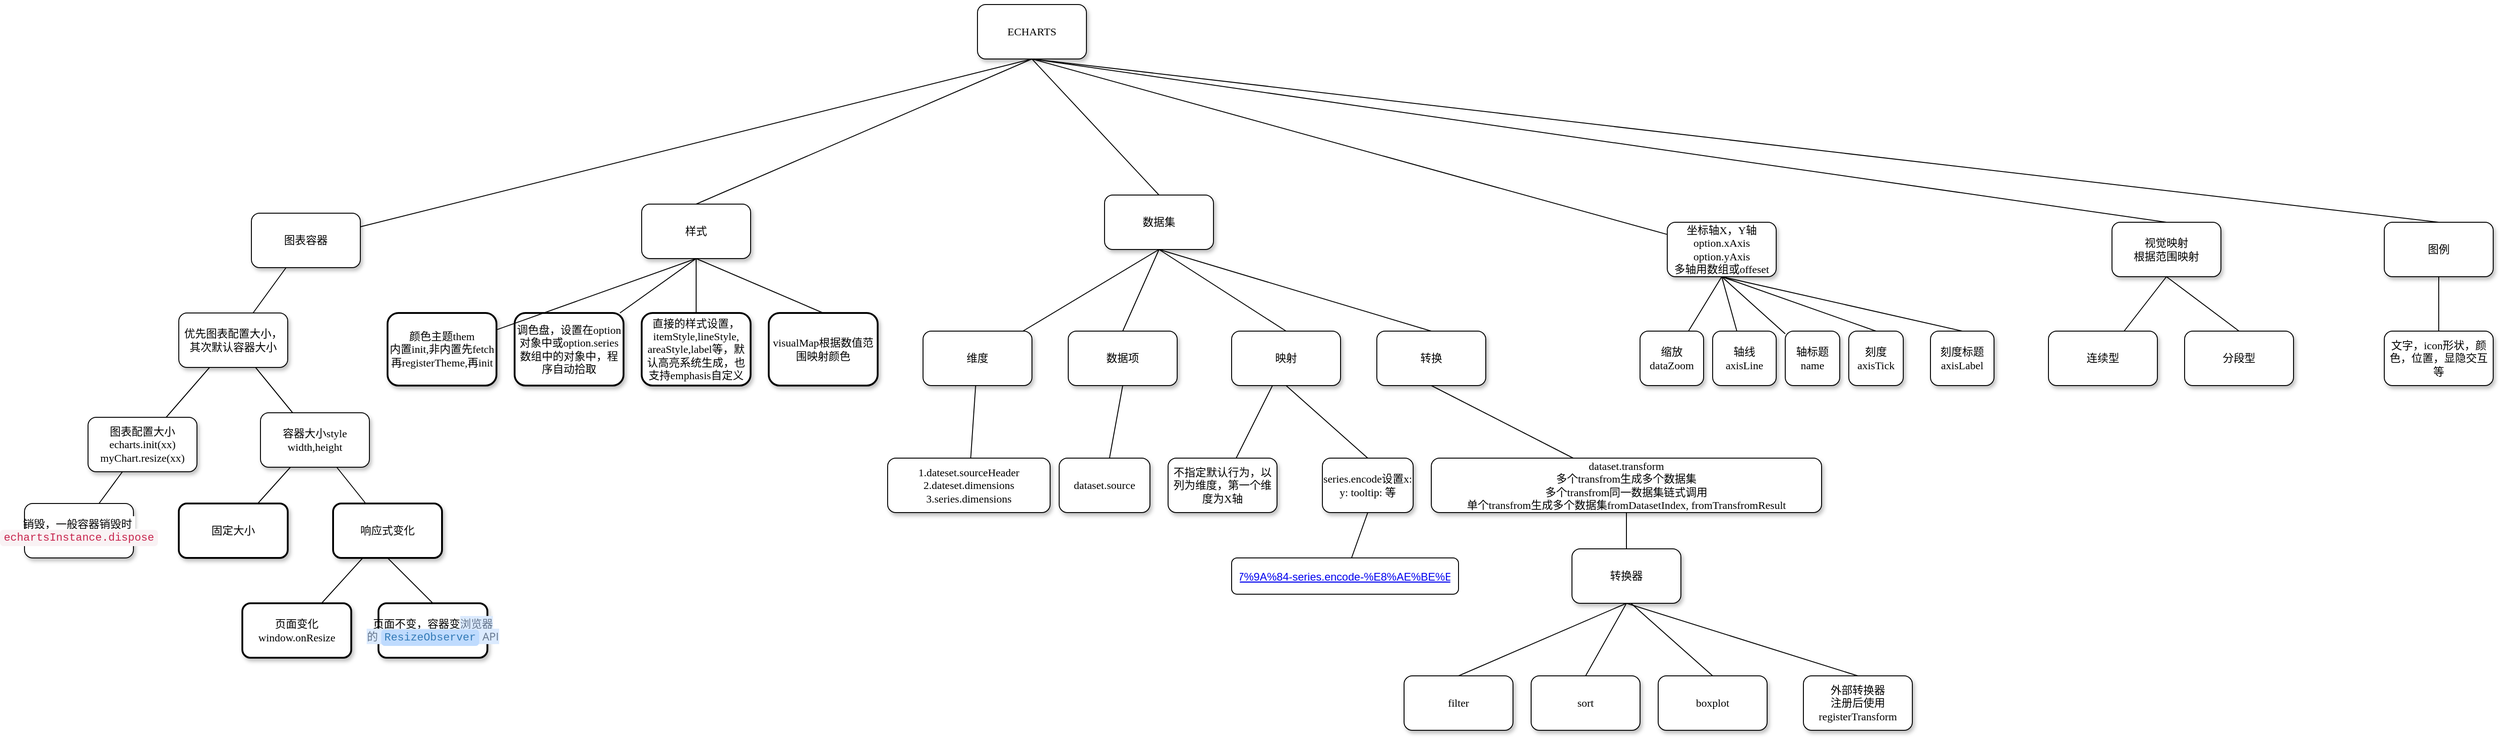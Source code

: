 <mxfile version="24.9.1">
  <diagram name="Page-1" id="10a91c8b-09ff-31b1-d368-03940ed4cc9e">
    <mxGraphModel dx="969" dy="1591" grid="1" gridSize="10" guides="1" tooltips="1" connect="1" arrows="1" fold="1" page="1" pageScale="1" pageWidth="1100" pageHeight="850" background="none" math="0" shadow="0">
      <root>
        <mxCell id="0" />
        <mxCell id="1" parent="0" />
        <mxCell id="4B2M-noWRDSl6KQuVCh--43" style="rounded=0;orthogonalLoop=1;jettySize=auto;html=1;exitX=0.5;exitY=1;exitDx=0;exitDy=0;endArrow=none;endFill=0;" edge="1" parent="1" source="62893188c0fa7362-1" target="4B2M-noWRDSl6KQuVCh--34">
          <mxGeometry relative="1" as="geometry" />
        </mxCell>
        <mxCell id="4B2M-noWRDSl6KQuVCh--54" style="rounded=0;orthogonalLoop=1;jettySize=auto;html=1;exitX=0.5;exitY=1;exitDx=0;exitDy=0;entryX=0.5;entryY=0;entryDx=0;entryDy=0;endArrow=none;endFill=0;" edge="1" parent="1" source="62893188c0fa7362-1" target="4B2M-noWRDSl6KQuVCh--44">
          <mxGeometry relative="1" as="geometry" />
        </mxCell>
        <mxCell id="4B2M-noWRDSl6KQuVCh--55" style="rounded=0;orthogonalLoop=1;jettySize=auto;html=1;exitX=0.5;exitY=1;exitDx=0;exitDy=0;entryX=0.5;entryY=0;entryDx=0;entryDy=0;endArrow=none;endFill=0;" edge="1" parent="1" source="62893188c0fa7362-1" target="4B2M-noWRDSl6KQuVCh--51">
          <mxGeometry relative="1" as="geometry" />
        </mxCell>
        <mxCell id="62893188c0fa7362-1" value="ECHARTS" style="whiteSpace=wrap;html=1;rounded=1;shadow=1;labelBackgroundColor=none;strokeWidth=1;fontFamily=Verdana;fontSize=12;align=center;" parent="1" vertex="1">
          <mxGeometry x="1180" y="-60" width="120" height="60" as="geometry" />
        </mxCell>
        <mxCell id="62893188c0fa7362-2" value="图表容器" style="whiteSpace=wrap;html=1;rounded=1;shadow=1;labelBackgroundColor=none;strokeWidth=1;fontFamily=Verdana;fontSize=12;align=center;" parent="1" vertex="1">
          <mxGeometry x="380" y="170" width="120" height="60" as="geometry" />
        </mxCell>
        <mxCell id="P412KL33B7bhKjnjoUlW-9" style="rounded=0;orthogonalLoop=1;jettySize=auto;html=1;exitX=0.5;exitY=1;exitDx=0;exitDy=0;entryX=0.5;entryY=0;entryDx=0;entryDy=0;endArrow=none;endFill=0;" parent="1" source="62893188c0fa7362-3" target="P412KL33B7bhKjnjoUlW-8" edge="1">
          <mxGeometry relative="1" as="geometry" />
        </mxCell>
        <mxCell id="P412KL33B7bhKjnjoUlW-11" style="rounded=0;orthogonalLoop=1;jettySize=auto;html=1;exitX=0.5;exitY=1;exitDx=0;exitDy=0;entryX=0.5;entryY=0;entryDx=0;entryDy=0;endArrow=none;endFill=0;" parent="1" source="62893188c0fa7362-3" target="P412KL33B7bhKjnjoUlW-10" edge="1">
          <mxGeometry relative="1" as="geometry" />
        </mxCell>
        <mxCell id="62893188c0fa7362-3" value="&lt;span&gt;样式&lt;/span&gt;" style="whiteSpace=wrap;html=1;rounded=1;shadow=1;labelBackgroundColor=none;strokeWidth=1;fontFamily=Verdana;fontSize=12;align=center;" parent="1" vertex="1">
          <mxGeometry x="810" y="160" width="120" height="60" as="geometry" />
        </mxCell>
        <mxCell id="62893188c0fa7362-4" value="" style="rounded=0;html=1;labelBackgroundColor=none;startArrow=none;startFill=0;startSize=5;endArrow=none;endFill=0;endSize=5;jettySize=auto;orthogonalLoop=1;strokeWidth=1;fontFamily=Verdana;fontSize=12;entryX=0.5;entryY=0;entryDx=0;entryDy=0;exitX=0.5;exitY=1;exitDx=0;exitDy=0;" parent="1" source="62893188c0fa7362-1" target="62893188c0fa7362-3" edge="1">
          <mxGeometry x="-0.3" y="13" relative="1" as="geometry">
            <mxPoint as="offset" />
          </mxGeometry>
        </mxCell>
        <mxCell id="62893188c0fa7362-5" value="" style="rounded=0;html=1;labelBackgroundColor=none;startArrow=none;startFill=0;startSize=5;endArrow=none;endFill=0;endSize=5;jettySize=auto;orthogonalLoop=1;strokeWidth=1;fontFamily=Verdana;fontSize=12;exitX=0.5;exitY=1;exitDx=0;exitDy=0;" parent="1" source="62893188c0fa7362-1" target="62893188c0fa7362-2" edge="1">
          <mxGeometry x="-0.359" y="-11" relative="1" as="geometry">
            <mxPoint as="offset" />
          </mxGeometry>
        </mxCell>
        <mxCell id="62893188c0fa7362-8" value="&lt;span&gt;优先图表配置大小，其次默认容器大小&lt;/span&gt;" style="whiteSpace=wrap;html=1;rounded=1;shadow=1;labelBackgroundColor=none;strokeWidth=1;fontFamily=Verdana;fontSize=12;align=center;" parent="1" vertex="1">
          <mxGeometry x="300" y="280" width="120" height="60" as="geometry" />
        </mxCell>
        <mxCell id="62893188c0fa7362-10" value="&lt;span&gt;颜色主题them&lt;/span&gt;&lt;div&gt;&lt;span&gt;内置init,非内置先fetch再registerTheme,再init&lt;/span&gt;&lt;/div&gt;" style="whiteSpace=wrap;html=1;rounded=1;shadow=1;labelBackgroundColor=none;strokeWidth=2;fontFamily=Verdana;fontSize=12;align=center;" parent="1" vertex="1">
          <mxGeometry x="530" y="280" width="120" height="80" as="geometry" />
        </mxCell>
        <mxCell id="62893188c0fa7362-11" value="&lt;span&gt;调色盘，设置在option对象中或option.series数组中的对象中，程序自动拾取&lt;/span&gt;" style="whiteSpace=wrap;html=1;rounded=1;shadow=1;labelBackgroundColor=none;strokeWidth=2;fontFamily=Verdana;fontSize=12;align=center;" parent="1" vertex="1">
          <mxGeometry x="670" y="280" width="120" height="80" as="geometry" />
        </mxCell>
        <mxCell id="P412KL33B7bhKjnjoUlW-7" value="" style="rounded=0;orthogonalLoop=1;jettySize=auto;html=1;endArrow=none;endFill=0;" parent="1" source="62893188c0fa7362-12" target="P412KL33B7bhKjnjoUlW-6" edge="1">
          <mxGeometry relative="1" as="geometry" />
        </mxCell>
        <mxCell id="62893188c0fa7362-12" value="图表配置大小&lt;br&gt;echarts.init(xx)&lt;div&gt;myChart.resize(xx)&lt;/div&gt;" style="whiteSpace=wrap;html=1;rounded=1;shadow=1;labelBackgroundColor=none;strokeWidth=1;fontFamily=Verdana;fontSize=12;align=center;" parent="1" vertex="1">
          <mxGeometry x="200" y="395" width="120" height="60" as="geometry" />
        </mxCell>
        <mxCell id="62893188c0fa7362-13" value="容器大小style&lt;br&gt;width,height" style="whiteSpace=wrap;html=1;rounded=1;shadow=1;labelBackgroundColor=none;strokeWidth=1;fontFamily=Verdana;fontSize=12;align=center;" parent="1" vertex="1">
          <mxGeometry x="390" y="390" width="120" height="60" as="geometry" />
        </mxCell>
        <mxCell id="62893188c0fa7362-14" value="" style="rounded=0;html=1;labelBackgroundColor=none;startArrow=none;startFill=0;startSize=5;endArrow=none;endFill=0;endSize=5;jettySize=auto;orthogonalLoop=1;strokeWidth=1;fontFamily=Verdana;fontSize=12" parent="1" source="62893188c0fa7362-2" target="62893188c0fa7362-8" edge="1">
          <mxGeometry x="-0.208" y="-14" relative="1" as="geometry">
            <mxPoint as="offset" />
          </mxGeometry>
        </mxCell>
        <mxCell id="62893188c0fa7362-16" value="" style="rounded=0;html=1;labelBackgroundColor=none;startArrow=none;startFill=0;startSize=5;endArrow=none;endFill=0;endSize=5;jettySize=auto;orthogonalLoop=1;strokeWidth=1;fontFamily=Verdana;fontSize=12;exitX=0.5;exitY=1;exitDx=0;exitDy=0;" parent="1" source="62893188c0fa7362-3" target="62893188c0fa7362-10" edge="1">
          <mxGeometry x="-0.261" y="-13" relative="1" as="geometry">
            <mxPoint as="offset" />
          </mxGeometry>
        </mxCell>
        <mxCell id="62893188c0fa7362-17" value="" style="rounded=0;html=1;labelBackgroundColor=none;startArrow=none;startFill=0;startSize=5;endArrow=none;endFill=0;endSize=5;jettySize=auto;orthogonalLoop=1;strokeWidth=1;fontFamily=Verdana;fontSize=12;exitX=0.5;exitY=1;exitDx=0;exitDy=0;" parent="1" source="62893188c0fa7362-3" target="62893188c0fa7362-11" edge="1">
          <mxGeometry x="-0.129" y="17" relative="1" as="geometry">
            <mxPoint as="offset" />
          </mxGeometry>
        </mxCell>
        <mxCell id="62893188c0fa7362-18" value="" style="rounded=0;html=1;labelBackgroundColor=none;startArrow=none;startFill=0;startSize=5;endArrow=none;endFill=0;endSize=5;jettySize=auto;orthogonalLoop=1;strokeWidth=1;fontFamily=Verdana;fontSize=12" parent="1" source="62893188c0fa7362-8" target="62893188c0fa7362-12" edge="1">
          <mxGeometry x="-0.217" y="-14" relative="1" as="geometry">
            <mxPoint as="offset" />
          </mxGeometry>
        </mxCell>
        <mxCell id="62893188c0fa7362-19" value="" style="rounded=0;html=1;labelBackgroundColor=none;startArrow=none;startFill=0;startSize=5;endArrow=none;endFill=0;endSize=5;jettySize=auto;orthogonalLoop=1;strokeWidth=1;fontFamily=Verdana;fontSize=12" parent="1" source="62893188c0fa7362-8" target="62893188c0fa7362-13" edge="1">
          <mxGeometry x="-0.284" y="12" relative="1" as="geometry">
            <mxPoint as="offset" />
          </mxGeometry>
        </mxCell>
        <mxCell id="62893188c0fa7362-22" value="固定大小" style="whiteSpace=wrap;html=1;rounded=1;shadow=1;labelBackgroundColor=none;strokeWidth=2;fontFamily=Verdana;fontSize=12;align=center;" parent="1" vertex="1">
          <mxGeometry x="300" y="490" width="120" height="60" as="geometry" />
        </mxCell>
        <mxCell id="P412KL33B7bhKjnjoUlW-3" value="" style="rounded=0;orthogonalLoop=1;jettySize=auto;html=1;endArrow=none;endFill=0;" parent="1" source="62893188c0fa7362-23" target="P412KL33B7bhKjnjoUlW-1" edge="1">
          <mxGeometry relative="1" as="geometry" />
        </mxCell>
        <mxCell id="62893188c0fa7362-23" value="响应式变化" style="whiteSpace=wrap;html=1;rounded=1;shadow=1;labelBackgroundColor=none;strokeWidth=2;fontFamily=Verdana;fontSize=12;align=center;" parent="1" vertex="1">
          <mxGeometry x="470" y="490" width="120" height="60" as="geometry" />
        </mxCell>
        <mxCell id="62893188c0fa7362-26" value="" style="rounded=0;html=1;labelBackgroundColor=none;startArrow=none;startFill=0;startSize=5;endArrow=none;endFill=0;endSize=5;jettySize=auto;orthogonalLoop=1;strokeWidth=1;fontFamily=Verdana;fontSize=12" parent="1" source="62893188c0fa7362-13" target="62893188c0fa7362-22" edge="1">
          <mxGeometry x="0.003" y="-12" relative="1" as="geometry">
            <mxPoint as="offset" />
          </mxGeometry>
        </mxCell>
        <mxCell id="62893188c0fa7362-27" value="" style="rounded=0;html=1;labelBackgroundColor=none;startArrow=none;startFill=0;startSize=5;endArrow=none;endFill=0;endSize=5;jettySize=auto;orthogonalLoop=1;strokeWidth=1;fontFamily=Verdana;fontSize=12" parent="1" source="62893188c0fa7362-13" target="62893188c0fa7362-23" edge="1">
          <mxGeometry x="0.137" y="16" relative="1" as="geometry">
            <mxPoint as="offset" />
          </mxGeometry>
        </mxCell>
        <mxCell id="P412KL33B7bhKjnjoUlW-1" value="页面变化window.onResize" style="whiteSpace=wrap;html=1;fontFamily=Verdana;rounded=1;shadow=1;labelBackgroundColor=none;strokeWidth=2;" parent="1" vertex="1">
          <mxGeometry x="370" y="600" width="120" height="60" as="geometry" />
        </mxCell>
        <mxCell id="P412KL33B7bhKjnjoUlW-5" style="rounded=0;orthogonalLoop=1;jettySize=auto;html=1;exitX=0.5;exitY=0;exitDx=0;exitDy=0;entryX=0.5;entryY=1;entryDx=0;entryDy=0;endArrow=none;endFill=0;" parent="1" source="P412KL33B7bhKjnjoUlW-4" target="62893188c0fa7362-23" edge="1">
          <mxGeometry relative="1" as="geometry" />
        </mxCell>
        <mxCell id="P412KL33B7bhKjnjoUlW-4" value="&lt;font&gt;页面不变，容器变&lt;span style=&quot;color: rgb(100, 116, 139); font-family: &amp;quot;Open Sans&amp;quot;, &amp;quot;PingFang SC&amp;quot;, Helvetica, Arial, sans-serif; text-align: start; background-color: rgb(219, 234, 254);&quot;&gt;浏览器的&amp;nbsp;&lt;/span&gt;&lt;a style=&quot;box-sizing: border-box; border-width: 0px; border-style: solid; border-color: rgba(229,231,235,var(--tw-border-opacity)); border-image: initial; --tw-border-opacity: 1; --tw-shadow: 0 0 transparent; --tw-ring-inset: var(--tw-empty,/*!*/ /*!*/); --tw-ring-offset-width: 0px; --tw-ring-offset-color: #fff; --tw-ring-color: rgba(59,130,246,0.5); --tw-ring-offset-shadow: 0 0 transparent; --tw-ring-shadow: 0 0 transparent; background-color: rgb(219, 234, 254); color: rgb(51, 122, 183); text-decoration: inherit; margin-bottom: 0px; font-family: &amp;quot;Open Sans&amp;quot;, &amp;quot;PingFang SC&amp;quot;, Helvetica, Arial, sans-serif; text-align: start;&quot; href=&quot;https://developer.mozilla.org/zh-CN/docs/Web/API/ResizeObserver&quot;&gt;&lt;code style=&quot;box-sizing: border-box; border-width: 0px; border-style: solid; border-color: rgba(229,231,235,var(--tw-border-opacity)); border-image: initial; --tw-border-opacity: 1; --tw-shadow: 0 0 transparent; --tw-ring-inset: var(--tw-empty,/*!*/ /*!*/); --tw-ring-offset-width: 0px; --tw-ring-offset-color: #fff; --tw-ring-color: rgba(59,130,246,0.5); --tw-ring-offset-shadow: 0 0 transparent; --tw-ring-shadow: 0 0 transparent; font-family: ui-monospace, SFMono-Regular, Menlo, Monaco, Consolas, &amp;quot;Liberation Mono&amp;quot;, &amp;quot;Courier New&amp;quot;, monospace; padding: 2px 4px; color: currentcolor; background-color: rgba(191,219,254,var(--tw-bg-opacity)); border-radius: 4px; --tw-bg-opacity: 1; box-shadow: var(--tw-ring-offset-shadow,0 0 transparent),var(--tw-ring-shadow,0 0 transparent),var(--tw-shadow); margin-top: 0px; margin-bottom: 0px;&quot;&gt;ResizeObserver&lt;/code&gt;&lt;/a&gt;&lt;span style=&quot;color: rgb(100, 116, 139); font-family: &amp;quot;Open Sans&amp;quot;, &amp;quot;PingFang SC&amp;quot;, Helvetica, Arial, sans-serif; text-align: start; background-color: rgb(219, 234, 254);&quot;&gt;&amp;nbsp;API&lt;/span&gt;&lt;/font&gt;" style="whiteSpace=wrap;html=1;fontFamily=Verdana;rounded=1;shadow=1;labelBackgroundColor=none;strokeWidth=2;" parent="1" vertex="1">
          <mxGeometry x="520" y="600" width="120" height="60" as="geometry" />
        </mxCell>
        <mxCell id="P412KL33B7bhKjnjoUlW-6" value="&lt;font&gt;销毁，一般容器销毁时&lt;span style=&quot;color: rgb(100, 116, 139); font-family: &amp;quot;Open Sans&amp;quot;, &amp;quot;PingFang SC&amp;quot;, Helvetica, Arial, sans-serif; text-align: start; background-color: rgb(255, 255, 255);&quot;&gt;&amp;nbsp;&lt;/span&gt;&lt;/font&gt;&lt;div&gt;&lt;font&gt;&lt;a style=&quot;box-sizing: border-box; border-width: 0px; border-style: solid; border-color: rgba(229,231,235,var(--tw-border-opacity)); border-image: initial; --tw-border-opacity: 1; --tw-shadow: 0 0 transparent; --tw-ring-inset: var(--tw-empty,/*!*/ /*!*/); --tw-ring-offset-width: 0px; --tw-ring-offset-color: #fff; --tw-ring-color: rgba(59,130,246,0.5); --tw-ring-offset-shadow: 0 0 transparent; --tw-ring-shadow: 0 0 transparent; background-color: rgb(255, 255, 255); color: rgb(51, 122, 183); text-decoration: inherit; font-family: &amp;quot;Open Sans&amp;quot;, &amp;quot;PingFang SC&amp;quot;, Helvetica, Arial, sans-serif; text-align: start;&quot; href=&quot;https://echarts.apache.org/api.html#echartsInstance.dispose&quot;&gt;&lt;code style=&quot;box-sizing: border-box; border-width: 0px; border-style: solid; border-color: rgba(229,231,235,var(--tw-border-opacity)); border-image: initial; --tw-border-opacity: 1; --tw-shadow: 0 0 transparent; --tw-ring-inset: var(--tw-empty,/*!*/ /*!*/); --tw-ring-offset-width: 0px; --tw-ring-offset-color: #fff; --tw-ring-color: rgba(59,130,246,0.5); --tw-ring-offset-shadow: 0 0 transparent; --tw-ring-shadow: 0 0 transparent; font-family: ui-monospace, SFMono-Regular, Menlo, Monaco, Consolas, &amp;quot;Liberation Mono&amp;quot;, &amp;quot;Courier New&amp;quot;, monospace; padding: 2px 4px; color: rgb(199, 37, 78); background-color: rgb(249, 242, 244); border-radius: 4px;&quot;&gt;echartsInstance.dispose&lt;/code&gt;&lt;/a&gt;&lt;/font&gt;&lt;/div&gt;" style="whiteSpace=wrap;html=1;fontFamily=Verdana;rounded=1;shadow=1;labelBackgroundColor=none;strokeWidth=1;" parent="1" vertex="1">
          <mxGeometry x="130" y="490" width="120" height="60" as="geometry" />
        </mxCell>
        <mxCell id="P412KL33B7bhKjnjoUlW-8" value="&lt;span&gt;直接的样式设置，itemStyle,lineStyle,&lt;/span&gt;&lt;div&gt;&lt;span&gt;areaStyle,label等，默认高亮系统生成，也支持emphasis自定义&lt;/span&gt;&lt;/div&gt;" style="whiteSpace=wrap;html=1;rounded=1;shadow=1;labelBackgroundColor=none;strokeWidth=2;fontFamily=Verdana;fontSize=12;align=center;" parent="1" vertex="1">
          <mxGeometry x="810" y="280" width="120" height="80" as="geometry" />
        </mxCell>
        <mxCell id="P412KL33B7bhKjnjoUlW-10" value="visualMap根据数值范围映射颜色" style="whiteSpace=wrap;html=1;rounded=1;shadow=1;labelBackgroundColor=none;strokeWidth=2;fontFamily=Verdana;fontSize=12;align=center;" parent="1" vertex="1">
          <mxGeometry x="950" y="280" width="120" height="80" as="geometry" />
        </mxCell>
        <mxCell id="P412KL33B7bhKjnjoUlW-13" style="rounded=0;orthogonalLoop=1;jettySize=auto;html=1;exitX=0.5;exitY=0;exitDx=0;exitDy=0;entryX=0.5;entryY=1;entryDx=0;entryDy=0;endArrow=none;endFill=0;" parent="1" source="P412KL33B7bhKjnjoUlW-12" target="62893188c0fa7362-1" edge="1">
          <mxGeometry relative="1" as="geometry">
            <mxPoint x="580" y="140" as="targetPoint" />
          </mxGeometry>
        </mxCell>
        <mxCell id="P412KL33B7bhKjnjoUlW-16" value="" style="rounded=0;orthogonalLoop=1;jettySize=auto;html=1;endArrow=none;endFill=0;exitX=0.5;exitY=1;exitDx=0;exitDy=0;" parent="1" source="P412KL33B7bhKjnjoUlW-12" target="P412KL33B7bhKjnjoUlW-14" edge="1">
          <mxGeometry relative="1" as="geometry" />
        </mxCell>
        <mxCell id="P412KL33B7bhKjnjoUlW-18" style="rounded=0;orthogonalLoop=1;jettySize=auto;html=1;exitX=0.5;exitY=1;exitDx=0;exitDy=0;entryX=0.5;entryY=0;entryDx=0;entryDy=0;endArrow=none;endFill=0;" parent="1" source="P412KL33B7bhKjnjoUlW-12" target="P412KL33B7bhKjnjoUlW-17" edge="1">
          <mxGeometry relative="1" as="geometry" />
        </mxCell>
        <mxCell id="4B2M-noWRDSl6KQuVCh--7" style="rounded=0;orthogonalLoop=1;jettySize=auto;html=1;exitX=0.5;exitY=1;exitDx=0;exitDy=0;entryX=0.5;entryY=0;entryDx=0;entryDy=0;endArrow=none;endFill=0;" edge="1" parent="1" source="P412KL33B7bhKjnjoUlW-12" target="4B2M-noWRDSl6KQuVCh--6">
          <mxGeometry relative="1" as="geometry" />
        </mxCell>
        <mxCell id="4B2M-noWRDSl6KQuVCh--20" style="rounded=0;orthogonalLoop=1;jettySize=auto;html=1;exitX=0.5;exitY=1;exitDx=0;exitDy=0;endArrow=none;endFill=0;entryX=0.5;entryY=0;entryDx=0;entryDy=0;" edge="1" parent="1" source="P412KL33B7bhKjnjoUlW-12" target="4B2M-noWRDSl6KQuVCh--19">
          <mxGeometry relative="1" as="geometry" />
        </mxCell>
        <mxCell id="P412KL33B7bhKjnjoUlW-12" value="&lt;span&gt;数据集&lt;/span&gt;" style="whiteSpace=wrap;html=1;rounded=1;shadow=1;labelBackgroundColor=none;strokeWidth=1;fontFamily=Verdana;fontSize=12;align=center;" parent="1" vertex="1">
          <mxGeometry x="1320" y="150" width="120" height="60" as="geometry" />
        </mxCell>
        <mxCell id="4B2M-noWRDSl6KQuVCh--2" value="" style="rounded=0;orthogonalLoop=1;jettySize=auto;html=1;endArrow=none;endFill=0;" edge="1" parent="1" source="P412KL33B7bhKjnjoUlW-14" target="4B2M-noWRDSl6KQuVCh--1">
          <mxGeometry relative="1" as="geometry" />
        </mxCell>
        <mxCell id="P412KL33B7bhKjnjoUlW-14" value="维度" style="whiteSpace=wrap;html=1;fontFamily=Verdana;rounded=1;shadow=1;labelBackgroundColor=none;strokeWidth=1;" parent="1" vertex="1">
          <mxGeometry x="1120" y="300" width="120" height="60" as="geometry" />
        </mxCell>
        <mxCell id="4B2M-noWRDSl6KQuVCh--5" style="rounded=0;orthogonalLoop=1;jettySize=auto;html=1;exitX=0.5;exitY=1;exitDx=0;exitDy=0;endArrow=none;endFill=0;" edge="1" parent="1" source="P412KL33B7bhKjnjoUlW-17" target="4B2M-noWRDSl6KQuVCh--4">
          <mxGeometry relative="1" as="geometry" />
        </mxCell>
        <mxCell id="P412KL33B7bhKjnjoUlW-17" value="数据项" style="whiteSpace=wrap;html=1;fontFamily=Verdana;rounded=1;shadow=1;labelBackgroundColor=none;strokeWidth=1;" parent="1" vertex="1">
          <mxGeometry x="1280" y="300" width="120" height="60" as="geometry" />
        </mxCell>
        <mxCell id="4B2M-noWRDSl6KQuVCh--1" value="1.dateset.sourceHeader&lt;div&gt;2.dateset.dimensions&lt;/div&gt;&lt;div&gt;3.series.dimensions&lt;/div&gt;" style="whiteSpace=wrap;html=1;fontFamily=Verdana;rounded=1;shadow=1;labelBackgroundColor=none;strokeWidth=1;" vertex="1" parent="1">
          <mxGeometry x="1081" y="440" width="179" height="60" as="geometry" />
        </mxCell>
        <mxCell id="4B2M-noWRDSl6KQuVCh--4" value="dataset.source" style="whiteSpace=wrap;html=1;fontFamily=Verdana;rounded=1;shadow=1;labelBackgroundColor=none;strokeWidth=1;" vertex="1" parent="1">
          <mxGeometry x="1270" y="440" width="100" height="60" as="geometry" />
        </mxCell>
        <mxCell id="4B2M-noWRDSl6KQuVCh--10" style="rounded=0;orthogonalLoop=1;jettySize=auto;html=1;exitX=0.5;exitY=1;exitDx=0;exitDy=0;entryX=0.5;entryY=0;entryDx=0;entryDy=0;endArrow=none;endFill=0;" edge="1" parent="1" source="4B2M-noWRDSl6KQuVCh--6" target="4B2M-noWRDSl6KQuVCh--9">
          <mxGeometry relative="1" as="geometry" />
        </mxCell>
        <mxCell id="4B2M-noWRDSl6KQuVCh--12" value="" style="rounded=0;orthogonalLoop=1;jettySize=auto;html=1;endArrow=none;endFill=0;" edge="1" parent="1" source="4B2M-noWRDSl6KQuVCh--6" target="4B2M-noWRDSl6KQuVCh--11">
          <mxGeometry relative="1" as="geometry" />
        </mxCell>
        <mxCell id="4B2M-noWRDSl6KQuVCh--6" value="映射" style="whiteSpace=wrap;html=1;fontFamily=Verdana;rounded=1;shadow=1;labelBackgroundColor=none;strokeWidth=1;" vertex="1" parent="1">
          <mxGeometry x="1460" y="300" width="120" height="60" as="geometry" />
        </mxCell>
        <mxCell id="4B2M-noWRDSl6KQuVCh--18" style="rounded=0;orthogonalLoop=1;jettySize=auto;html=1;exitX=0.5;exitY=1;exitDx=0;exitDy=0;endArrow=none;endFill=0;" edge="1" parent="1" source="4B2M-noWRDSl6KQuVCh--9" target="4B2M-noWRDSl6KQuVCh--17">
          <mxGeometry relative="1" as="geometry" />
        </mxCell>
        <mxCell id="4B2M-noWRDSl6KQuVCh--9" value="series.encode设置x: y: tooltip: 等" style="whiteSpace=wrap;html=1;fontFamily=Verdana;rounded=1;shadow=1;labelBackgroundColor=none;strokeWidth=1;" vertex="1" parent="1">
          <mxGeometry x="1560" y="440" width="100" height="60" as="geometry" />
        </mxCell>
        <mxCell id="4B2M-noWRDSl6KQuVCh--11" value="不指定默认行为，以列为维度，第一个维度为X轴" style="whiteSpace=wrap;html=1;fontFamily=Verdana;rounded=1;shadow=1;labelBackgroundColor=none;strokeWidth=1;" vertex="1" parent="1">
          <mxGeometry x="1390" y="440" width="120" height="60" as="geometry" />
        </mxCell>
        <UserObject label="dataset#%E5%87%A0%E4%B8%AA%E5%B8%B8%E8%A7%81%E7%9A%84-series.encode-%E8%AE%BE%E7%BD%AE%E6%96%B9%E5%BC%8F%E4%B8%BE%E4%BE%8B" link="https://echarts.apache.org/handbook/zh/concepts/dataset#%E5%87%A0%E4%B8%AA%E5%B8%B8%E8%A7%81%E7%9A%84-series.encode-%E8%AE%BE%E7%BD%AE%E6%96%B9%E5%BC%8F%E4%B8%BE%E4%BE%8B" id="4B2M-noWRDSl6KQuVCh--17">
          <mxCell style="fontColor=#0000EE;fontStyle=4;rounded=1;overflow=hidden;spacing=10;" vertex="1" parent="1">
            <mxGeometry x="1460" y="550" width="250" height="40" as="geometry" />
          </mxCell>
        </UserObject>
        <mxCell id="4B2M-noWRDSl6KQuVCh--23" style="rounded=0;orthogonalLoop=1;jettySize=auto;html=1;exitX=0.5;exitY=1;exitDx=0;exitDy=0;endArrow=none;endFill=0;" edge="1" parent="1" source="4B2M-noWRDSl6KQuVCh--19" target="4B2M-noWRDSl6KQuVCh--22">
          <mxGeometry relative="1" as="geometry" />
        </mxCell>
        <mxCell id="4B2M-noWRDSl6KQuVCh--19" value="转换" style="whiteSpace=wrap;html=1;fontFamily=Verdana;rounded=1;shadow=1;labelBackgroundColor=none;strokeWidth=1;" vertex="1" parent="1">
          <mxGeometry x="1620" y="300" width="120" height="60" as="geometry" />
        </mxCell>
        <mxCell id="4B2M-noWRDSl6KQuVCh--25" value="" style="rounded=0;orthogonalLoop=1;jettySize=auto;html=1;endArrow=none;endFill=0;" edge="1" parent="1" source="4B2M-noWRDSl6KQuVCh--22" target="4B2M-noWRDSl6KQuVCh--24">
          <mxGeometry relative="1" as="geometry" />
        </mxCell>
        <mxCell id="4B2M-noWRDSl6KQuVCh--22" value="dataset.transform&lt;br&gt;多个transfrom生成多个数据集&lt;div&gt;多个transfrom同一数据集链式调用&lt;/div&gt;&lt;div&gt;单个transfrom生成多个数据集fromDatasetIndex, fromTransfromResult&lt;/div&gt;" style="whiteSpace=wrap;html=1;fontFamily=Verdana;rounded=1;shadow=1;labelBackgroundColor=none;strokeWidth=1;" vertex="1" parent="1">
          <mxGeometry x="1680" y="440" width="430" height="60" as="geometry" />
        </mxCell>
        <mxCell id="4B2M-noWRDSl6KQuVCh--27" value="" style="rounded=0;orthogonalLoop=1;jettySize=auto;html=1;exitX=0.5;exitY=1;exitDx=0;exitDy=0;entryX=0.5;entryY=0;entryDx=0;entryDy=0;endArrow=none;endFill=0;" edge="1" parent="1" source="4B2M-noWRDSl6KQuVCh--24" target="4B2M-noWRDSl6KQuVCh--26">
          <mxGeometry relative="1" as="geometry" />
        </mxCell>
        <mxCell id="4B2M-noWRDSl6KQuVCh--33" style="rounded=0;orthogonalLoop=1;jettySize=auto;html=1;exitX=0.5;exitY=1;exitDx=0;exitDy=0;endArrow=none;endFill=0;entryX=0.5;entryY=0;entryDx=0;entryDy=0;" edge="1" parent="1" source="4B2M-noWRDSl6KQuVCh--24" target="4B2M-noWRDSl6KQuVCh--32">
          <mxGeometry relative="1" as="geometry" />
        </mxCell>
        <mxCell id="4B2M-noWRDSl6KQuVCh--24" value="转换器" style="whiteSpace=wrap;html=1;fontFamily=Verdana;rounded=1;shadow=1;labelBackgroundColor=none;strokeWidth=1;" vertex="1" parent="1">
          <mxGeometry x="1835" y="540" width="120" height="60" as="geometry" />
        </mxCell>
        <mxCell id="4B2M-noWRDSl6KQuVCh--26" value="filter" style="whiteSpace=wrap;html=1;fontFamily=Verdana;rounded=1;shadow=1;labelBackgroundColor=none;strokeWidth=1;" vertex="1" parent="1">
          <mxGeometry x="1650" y="680" width="120" height="60" as="geometry" />
        </mxCell>
        <mxCell id="4B2M-noWRDSl6KQuVCh--31" style="rounded=0;orthogonalLoop=1;jettySize=auto;html=1;exitX=0.5;exitY=0;exitDx=0;exitDy=0;endArrow=none;endFill=0;" edge="1" parent="1" source="4B2M-noWRDSl6KQuVCh--28">
          <mxGeometry relative="1" as="geometry">
            <mxPoint x="1900" y="600" as="targetPoint" />
          </mxGeometry>
        </mxCell>
        <mxCell id="4B2M-noWRDSl6KQuVCh--28" value="boxplot" style="whiteSpace=wrap;html=1;fontFamily=Verdana;rounded=1;shadow=1;labelBackgroundColor=none;strokeWidth=1;" vertex="1" parent="1">
          <mxGeometry x="1930" y="680" width="120" height="60" as="geometry" />
        </mxCell>
        <mxCell id="4B2M-noWRDSl6KQuVCh--29" value="sort" style="whiteSpace=wrap;html=1;fontFamily=Verdana;rounded=1;shadow=1;labelBackgroundColor=none;strokeWidth=1;" vertex="1" parent="1">
          <mxGeometry x="1790" y="680" width="120" height="60" as="geometry" />
        </mxCell>
        <mxCell id="4B2M-noWRDSl6KQuVCh--30" style="rounded=0;orthogonalLoop=1;jettySize=auto;html=1;exitX=0.5;exitY=1;exitDx=0;exitDy=0;entryX=0.5;entryY=0;entryDx=0;entryDy=0;endArrow=none;endFill=0;" edge="1" parent="1" source="4B2M-noWRDSl6KQuVCh--24" target="4B2M-noWRDSl6KQuVCh--29">
          <mxGeometry relative="1" as="geometry" />
        </mxCell>
        <mxCell id="4B2M-noWRDSl6KQuVCh--32" value="外部转换器&lt;div&gt;注册后使用&lt;/div&gt;&lt;div&gt;registerTransform&lt;/div&gt;" style="whiteSpace=wrap;html=1;fontFamily=Verdana;rounded=1;shadow=1;labelBackgroundColor=none;strokeWidth=1;" vertex="1" parent="1">
          <mxGeometry x="2090" y="680" width="120" height="60" as="geometry" />
        </mxCell>
        <mxCell id="4B2M-noWRDSl6KQuVCh--36" value="" style="rounded=0;orthogonalLoop=1;jettySize=auto;html=1;endArrow=none;endFill=0;exitX=0.5;exitY=1;exitDx=0;exitDy=0;" edge="1" parent="1" source="4B2M-noWRDSl6KQuVCh--34" target="4B2M-noWRDSl6KQuVCh--35">
          <mxGeometry relative="1" as="geometry" />
        </mxCell>
        <mxCell id="4B2M-noWRDSl6KQuVCh--40" style="rounded=0;orthogonalLoop=1;jettySize=auto;html=1;exitX=0.5;exitY=1;exitDx=0;exitDy=0;endArrow=none;endFill=0;" edge="1" parent="1" source="4B2M-noWRDSl6KQuVCh--34" target="4B2M-noWRDSl6KQuVCh--39">
          <mxGeometry relative="1" as="geometry" />
        </mxCell>
        <mxCell id="4B2M-noWRDSl6KQuVCh--41" style="rounded=0;orthogonalLoop=1;jettySize=auto;html=1;exitX=0.5;exitY=1;exitDx=0;exitDy=0;endArrow=none;endFill=0;entryX=0.5;entryY=0;entryDx=0;entryDy=0;" edge="1" parent="1" source="4B2M-noWRDSl6KQuVCh--34" target="4B2M-noWRDSl6KQuVCh--37">
          <mxGeometry relative="1" as="geometry" />
        </mxCell>
        <mxCell id="4B2M-noWRDSl6KQuVCh--42" style="rounded=0;orthogonalLoop=1;jettySize=auto;html=1;exitX=0.5;exitY=1;exitDx=0;exitDy=0;endArrow=none;endFill=0;entryX=0.5;entryY=0;entryDx=0;entryDy=0;" edge="1" parent="1" source="4B2M-noWRDSl6KQuVCh--34" target="4B2M-noWRDSl6KQuVCh--38">
          <mxGeometry relative="1" as="geometry" />
        </mxCell>
        <mxCell id="4B2M-noWRDSl6KQuVCh--57" style="rounded=0;orthogonalLoop=1;jettySize=auto;html=1;exitX=0.5;exitY=1;exitDx=0;exitDy=0;endArrow=none;endFill=0;" edge="1" parent="1" source="4B2M-noWRDSl6KQuVCh--34" target="4B2M-noWRDSl6KQuVCh--56">
          <mxGeometry relative="1" as="geometry" />
        </mxCell>
        <mxCell id="4B2M-noWRDSl6KQuVCh--34" value="坐标轴X，Y轴&lt;div&gt;option.xAxis&lt;/div&gt;&lt;div&gt;option.yAxis&lt;/div&gt;&lt;div&gt;多轴用数组或offeset&lt;/div&gt;" style="whiteSpace=wrap;html=1;rounded=1;shadow=1;labelBackgroundColor=none;strokeWidth=1;fontFamily=Verdana;fontSize=12;align=center;" vertex="1" parent="1">
          <mxGeometry x="1940" y="180" width="120" height="60" as="geometry" />
        </mxCell>
        <mxCell id="4B2M-noWRDSl6KQuVCh--35" value="轴线&lt;div&gt;axisLine&lt;/div&gt;" style="whiteSpace=wrap;html=1;fontFamily=Verdana;rounded=1;shadow=1;labelBackgroundColor=none;strokeWidth=1;" vertex="1" parent="1">
          <mxGeometry x="1990" y="300" width="70" height="60" as="geometry" />
        </mxCell>
        <mxCell id="4B2M-noWRDSl6KQuVCh--37" value="刻度&lt;div&gt;axisTick&lt;/div&gt;" style="whiteSpace=wrap;html=1;fontFamily=Verdana;rounded=1;shadow=1;labelBackgroundColor=none;strokeWidth=1;" vertex="1" parent="1">
          <mxGeometry x="2140" y="300" width="60" height="60" as="geometry" />
        </mxCell>
        <mxCell id="4B2M-noWRDSl6KQuVCh--38" value="刻度标题&lt;div&gt;axisLabel&lt;/div&gt;" style="whiteSpace=wrap;html=1;fontFamily=Verdana;rounded=1;shadow=1;labelBackgroundColor=none;strokeWidth=1;" vertex="1" parent="1">
          <mxGeometry x="2230" y="300" width="70" height="60" as="geometry" />
        </mxCell>
        <mxCell id="4B2M-noWRDSl6KQuVCh--39" value="轴标题&lt;div&gt;name&lt;/div&gt;" style="whiteSpace=wrap;html=1;fontFamily=Verdana;rounded=1;shadow=1;labelBackgroundColor=none;strokeWidth=1;" vertex="1" parent="1">
          <mxGeometry x="2070" y="300" width="60" height="60" as="geometry" />
        </mxCell>
        <mxCell id="4B2M-noWRDSl6KQuVCh--46" value="" style="rounded=0;orthogonalLoop=1;jettySize=auto;html=1;endArrow=none;endFill=0;exitX=0.5;exitY=1;exitDx=0;exitDy=0;" edge="1" parent="1" source="4B2M-noWRDSl6KQuVCh--44" target="4B2M-noWRDSl6KQuVCh--45">
          <mxGeometry relative="1" as="geometry" />
        </mxCell>
        <mxCell id="4B2M-noWRDSl6KQuVCh--48" style="rounded=0;orthogonalLoop=1;jettySize=auto;html=1;exitX=0.5;exitY=1;exitDx=0;exitDy=0;entryX=0.5;entryY=0;entryDx=0;entryDy=0;endArrow=none;endFill=0;" edge="1" parent="1" source="4B2M-noWRDSl6KQuVCh--44" target="4B2M-noWRDSl6KQuVCh--47">
          <mxGeometry relative="1" as="geometry" />
        </mxCell>
        <mxCell id="4B2M-noWRDSl6KQuVCh--44" value="视觉映射&lt;div&gt;根据范围映射&lt;/div&gt;" style="whiteSpace=wrap;html=1;rounded=1;shadow=1;labelBackgroundColor=none;strokeWidth=1;fontFamily=Verdana;fontSize=12;align=center;" vertex="1" parent="1">
          <mxGeometry x="2430" y="180" width="120" height="60" as="geometry" />
        </mxCell>
        <mxCell id="4B2M-noWRDSl6KQuVCh--45" value="连续型" style="whiteSpace=wrap;html=1;fontFamily=Verdana;rounded=1;shadow=1;labelBackgroundColor=none;strokeWidth=1;" vertex="1" parent="1">
          <mxGeometry x="2360" y="300" width="120" height="60" as="geometry" />
        </mxCell>
        <mxCell id="4B2M-noWRDSl6KQuVCh--47" value="分段型" style="whiteSpace=wrap;html=1;fontFamily=Verdana;rounded=1;shadow=1;labelBackgroundColor=none;strokeWidth=1;" vertex="1" parent="1">
          <mxGeometry x="2510" y="300" width="120" height="60" as="geometry" />
        </mxCell>
        <mxCell id="4B2M-noWRDSl6KQuVCh--49" value="" style="rounded=0;orthogonalLoop=1;jettySize=auto;html=1;endArrow=none;endFill=0;exitX=0.5;exitY=1;exitDx=0;exitDy=0;" edge="1" parent="1" source="4B2M-noWRDSl6KQuVCh--51" target="4B2M-noWRDSl6KQuVCh--52">
          <mxGeometry relative="1" as="geometry" />
        </mxCell>
        <mxCell id="4B2M-noWRDSl6KQuVCh--51" value="图例" style="whiteSpace=wrap;html=1;rounded=1;shadow=1;labelBackgroundColor=none;strokeWidth=1;fontFamily=Verdana;fontSize=12;align=center;" vertex="1" parent="1">
          <mxGeometry x="2730" y="180" width="120" height="60" as="geometry" />
        </mxCell>
        <mxCell id="4B2M-noWRDSl6KQuVCh--52" value="文字，icon形状，颜色，位置，显隐交互等" style="whiteSpace=wrap;html=1;fontFamily=Verdana;rounded=1;shadow=1;labelBackgroundColor=none;strokeWidth=1;" vertex="1" parent="1">
          <mxGeometry x="2730" y="300" width="120" height="60" as="geometry" />
        </mxCell>
        <mxCell id="4B2M-noWRDSl6KQuVCh--56" value="缩放&lt;div&gt;dataZoom&lt;/div&gt;" style="whiteSpace=wrap;html=1;fontFamily=Verdana;rounded=1;shadow=1;labelBackgroundColor=none;strokeWidth=1;" vertex="1" parent="1">
          <mxGeometry x="1910" y="300" width="70" height="60" as="geometry" />
        </mxCell>
      </root>
    </mxGraphModel>
  </diagram>
</mxfile>
